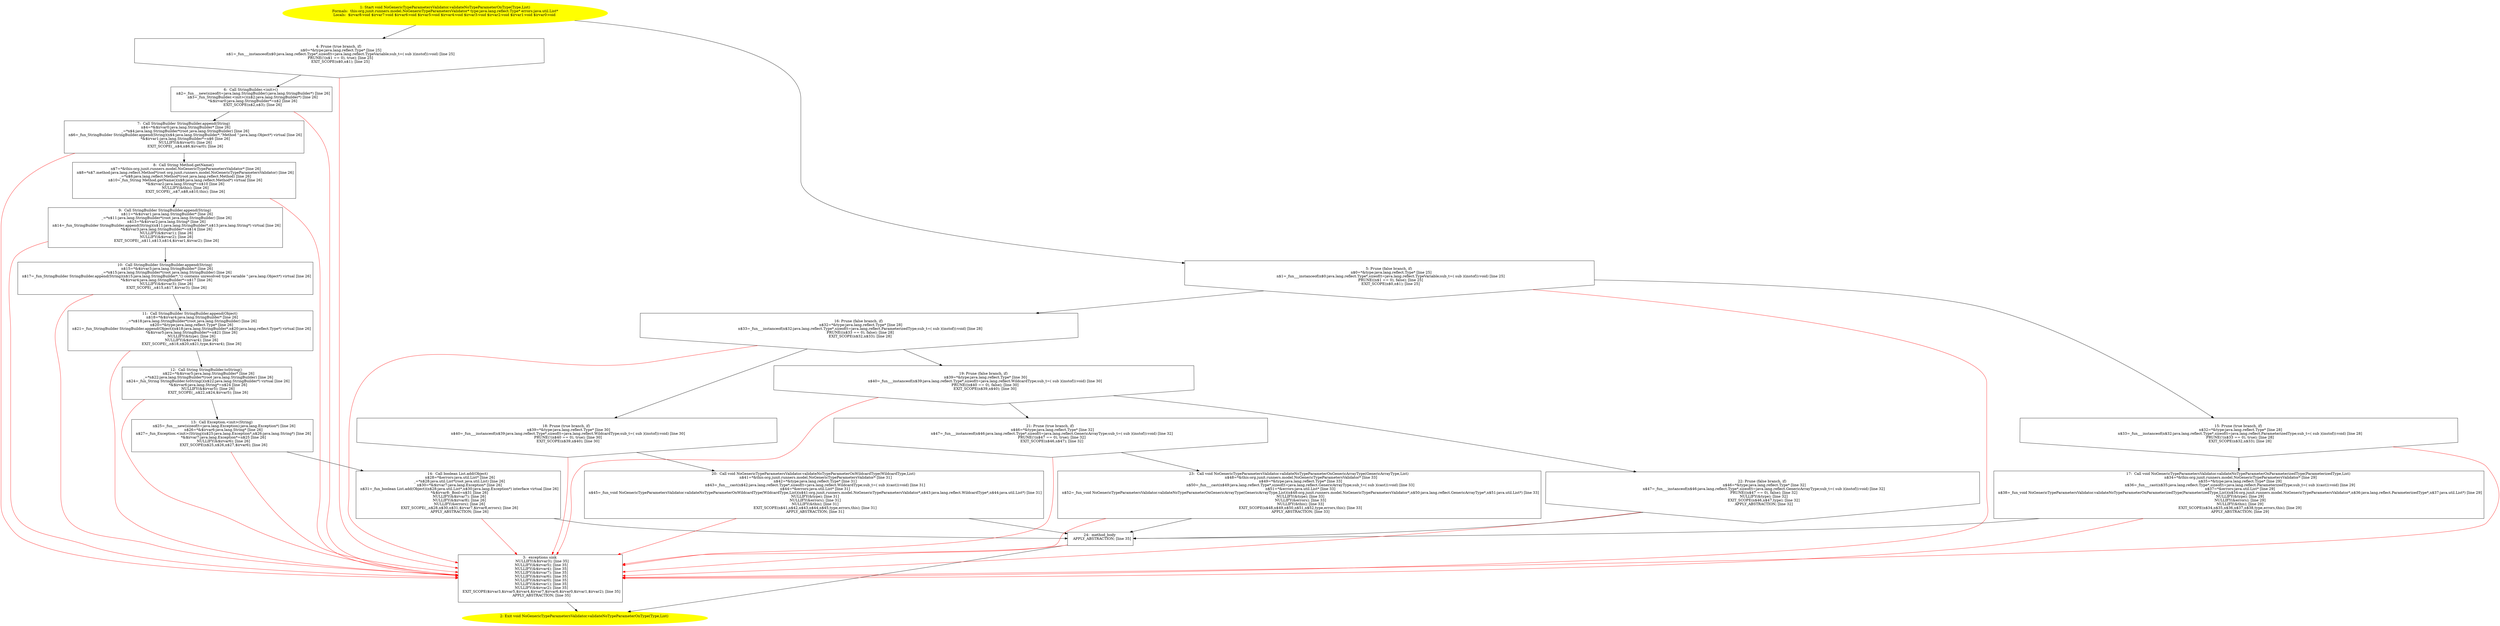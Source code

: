/* @generated */
digraph cfg {
"org.junit.runners.model.NoGenericTypeParametersValidator.validateNoTypeParameterOnType(java.lang.ref.2c2c96c562a610486c2ae596e5d0291f_1" [label="1: Start void NoGenericTypeParametersValidator.validateNoTypeParameterOnType(Type,List)\nFormals:  this:org.junit.runners.model.NoGenericTypeParametersValidator* type:java.lang.reflect.Type* errors:java.util.List*\nLocals:  $irvar8:void $irvar7:void $irvar6:void $irvar5:void $irvar4:void $irvar3:void $irvar2:void $irvar1:void $irvar0:void \n  " color=yellow style=filled]
	

	 "org.junit.runners.model.NoGenericTypeParametersValidator.validateNoTypeParameterOnType(java.lang.ref.2c2c96c562a610486c2ae596e5d0291f_1" -> "org.junit.runners.model.NoGenericTypeParametersValidator.validateNoTypeParameterOnType(java.lang.ref.2c2c96c562a610486c2ae596e5d0291f_4" ;
	 "org.junit.runners.model.NoGenericTypeParametersValidator.validateNoTypeParameterOnType(java.lang.ref.2c2c96c562a610486c2ae596e5d0291f_1" -> "org.junit.runners.model.NoGenericTypeParametersValidator.validateNoTypeParameterOnType(java.lang.ref.2c2c96c562a610486c2ae596e5d0291f_5" ;
"org.junit.runners.model.NoGenericTypeParametersValidator.validateNoTypeParameterOnType(java.lang.ref.2c2c96c562a610486c2ae596e5d0291f_2" [label="2: Exit void NoGenericTypeParametersValidator.validateNoTypeParameterOnType(Type,List) \n  " color=yellow style=filled]
	

"org.junit.runners.model.NoGenericTypeParametersValidator.validateNoTypeParameterOnType(java.lang.ref.2c2c96c562a610486c2ae596e5d0291f_3" [label="3:  exceptions sink \n   NULLIFY(&$irvar3); [line 35]\n  NULLIFY(&$irvar5); [line 35]\n  NULLIFY(&$irvar4); [line 35]\n  NULLIFY(&$irvar7); [line 35]\n  NULLIFY(&$irvar6); [line 35]\n  NULLIFY(&$irvar0); [line 35]\n  NULLIFY(&$irvar1); [line 35]\n  NULLIFY(&$irvar2); [line 35]\n  EXIT_SCOPE($irvar3,$irvar5,$irvar4,$irvar7,$irvar6,$irvar0,$irvar1,$irvar2); [line 35]\n  APPLY_ABSTRACTION; [line 35]\n " shape="box"]
	

	 "org.junit.runners.model.NoGenericTypeParametersValidator.validateNoTypeParameterOnType(java.lang.ref.2c2c96c562a610486c2ae596e5d0291f_3" -> "org.junit.runners.model.NoGenericTypeParametersValidator.validateNoTypeParameterOnType(java.lang.ref.2c2c96c562a610486c2ae596e5d0291f_2" ;
"org.junit.runners.model.NoGenericTypeParametersValidator.validateNoTypeParameterOnType(java.lang.ref.2c2c96c562a610486c2ae596e5d0291f_4" [label="4: Prune (true branch, if) \n   n$0=*&type:java.lang.reflect.Type* [line 25]\n  n$1=_fun___instanceof(n$0:java.lang.reflect.Type*,sizeof(t=java.lang.reflect.TypeVariable;sub_t=( sub )(instof)):void) [line 25]\n  PRUNE(!(n$1 == 0), true); [line 25]\n  EXIT_SCOPE(n$0,n$1); [line 25]\n " shape="invhouse"]
	

	 "org.junit.runners.model.NoGenericTypeParametersValidator.validateNoTypeParameterOnType(java.lang.ref.2c2c96c562a610486c2ae596e5d0291f_4" -> "org.junit.runners.model.NoGenericTypeParametersValidator.validateNoTypeParameterOnType(java.lang.ref.2c2c96c562a610486c2ae596e5d0291f_6" ;
	 "org.junit.runners.model.NoGenericTypeParametersValidator.validateNoTypeParameterOnType(java.lang.ref.2c2c96c562a610486c2ae596e5d0291f_4" -> "org.junit.runners.model.NoGenericTypeParametersValidator.validateNoTypeParameterOnType(java.lang.ref.2c2c96c562a610486c2ae596e5d0291f_3" [color="red" ];
"org.junit.runners.model.NoGenericTypeParametersValidator.validateNoTypeParameterOnType(java.lang.ref.2c2c96c562a610486c2ae596e5d0291f_5" [label="5: Prune (false branch, if) \n   n$0=*&type:java.lang.reflect.Type* [line 25]\n  n$1=_fun___instanceof(n$0:java.lang.reflect.Type*,sizeof(t=java.lang.reflect.TypeVariable;sub_t=( sub )(instof)):void) [line 25]\n  PRUNE((n$1 == 0), false); [line 25]\n  EXIT_SCOPE(n$0,n$1); [line 25]\n " shape="invhouse"]
	

	 "org.junit.runners.model.NoGenericTypeParametersValidator.validateNoTypeParameterOnType(java.lang.ref.2c2c96c562a610486c2ae596e5d0291f_5" -> "org.junit.runners.model.NoGenericTypeParametersValidator.validateNoTypeParameterOnType(java.lang.ref.2c2c96c562a610486c2ae596e5d0291f_15" ;
	 "org.junit.runners.model.NoGenericTypeParametersValidator.validateNoTypeParameterOnType(java.lang.ref.2c2c96c562a610486c2ae596e5d0291f_5" -> "org.junit.runners.model.NoGenericTypeParametersValidator.validateNoTypeParameterOnType(java.lang.ref.2c2c96c562a610486c2ae596e5d0291f_16" ;
	 "org.junit.runners.model.NoGenericTypeParametersValidator.validateNoTypeParameterOnType(java.lang.ref.2c2c96c562a610486c2ae596e5d0291f_5" -> "org.junit.runners.model.NoGenericTypeParametersValidator.validateNoTypeParameterOnType(java.lang.ref.2c2c96c562a610486c2ae596e5d0291f_3" [color="red" ];
"org.junit.runners.model.NoGenericTypeParametersValidator.validateNoTypeParameterOnType(java.lang.ref.2c2c96c562a610486c2ae596e5d0291f_6" [label="6:  Call StringBuilder.<init>() \n   n$2=_fun___new(sizeof(t=java.lang.StringBuilder):java.lang.StringBuilder*) [line 26]\n  n$3=_fun_StringBuilder.<init>()(n$2:java.lang.StringBuilder*) [line 26]\n  *&$irvar0:java.lang.StringBuilder*=n$2 [line 26]\n  EXIT_SCOPE(n$2,n$3); [line 26]\n " shape="box"]
	

	 "org.junit.runners.model.NoGenericTypeParametersValidator.validateNoTypeParameterOnType(java.lang.ref.2c2c96c562a610486c2ae596e5d0291f_6" -> "org.junit.runners.model.NoGenericTypeParametersValidator.validateNoTypeParameterOnType(java.lang.ref.2c2c96c562a610486c2ae596e5d0291f_7" ;
	 "org.junit.runners.model.NoGenericTypeParametersValidator.validateNoTypeParameterOnType(java.lang.ref.2c2c96c562a610486c2ae596e5d0291f_6" -> "org.junit.runners.model.NoGenericTypeParametersValidator.validateNoTypeParameterOnType(java.lang.ref.2c2c96c562a610486c2ae596e5d0291f_3" [color="red" ];
"org.junit.runners.model.NoGenericTypeParametersValidator.validateNoTypeParameterOnType(java.lang.ref.2c2c96c562a610486c2ae596e5d0291f_7" [label="7:  Call StringBuilder StringBuilder.append(String) \n   n$4=*&$irvar0:java.lang.StringBuilder* [line 26]\n  _=*n$4:java.lang.StringBuilder*(root java.lang.StringBuilder) [line 26]\n  n$6=_fun_StringBuilder StringBuilder.append(String)(n$4:java.lang.StringBuilder*,\"Method \":java.lang.Object*) virtual [line 26]\n  *&$irvar1:java.lang.StringBuilder*=n$6 [line 26]\n  NULLIFY(&$irvar0); [line 26]\n  EXIT_SCOPE(_,n$4,n$6,$irvar0); [line 26]\n " shape="box"]
	

	 "org.junit.runners.model.NoGenericTypeParametersValidator.validateNoTypeParameterOnType(java.lang.ref.2c2c96c562a610486c2ae596e5d0291f_7" -> "org.junit.runners.model.NoGenericTypeParametersValidator.validateNoTypeParameterOnType(java.lang.ref.2c2c96c562a610486c2ae596e5d0291f_8" ;
	 "org.junit.runners.model.NoGenericTypeParametersValidator.validateNoTypeParameterOnType(java.lang.ref.2c2c96c562a610486c2ae596e5d0291f_7" -> "org.junit.runners.model.NoGenericTypeParametersValidator.validateNoTypeParameterOnType(java.lang.ref.2c2c96c562a610486c2ae596e5d0291f_3" [color="red" ];
"org.junit.runners.model.NoGenericTypeParametersValidator.validateNoTypeParameterOnType(java.lang.ref.2c2c96c562a610486c2ae596e5d0291f_8" [label="8:  Call String Method.getName() \n   n$7=*&this:org.junit.runners.model.NoGenericTypeParametersValidator* [line 26]\n  n$8=*n$7.method:java.lang.reflect.Method*(root org.junit.runners.model.NoGenericTypeParametersValidator) [line 26]\n  _=*n$8:java.lang.reflect.Method*(root java.lang.reflect.Method) [line 26]\n  n$10=_fun_String Method.getName()(n$8:java.lang.reflect.Method*) virtual [line 26]\n  *&$irvar2:java.lang.String*=n$10 [line 26]\n  NULLIFY(&this); [line 26]\n  EXIT_SCOPE(_,n$7,n$8,n$10,this); [line 26]\n " shape="box"]
	

	 "org.junit.runners.model.NoGenericTypeParametersValidator.validateNoTypeParameterOnType(java.lang.ref.2c2c96c562a610486c2ae596e5d0291f_8" -> "org.junit.runners.model.NoGenericTypeParametersValidator.validateNoTypeParameterOnType(java.lang.ref.2c2c96c562a610486c2ae596e5d0291f_9" ;
	 "org.junit.runners.model.NoGenericTypeParametersValidator.validateNoTypeParameterOnType(java.lang.ref.2c2c96c562a610486c2ae596e5d0291f_8" -> "org.junit.runners.model.NoGenericTypeParametersValidator.validateNoTypeParameterOnType(java.lang.ref.2c2c96c562a610486c2ae596e5d0291f_3" [color="red" ];
"org.junit.runners.model.NoGenericTypeParametersValidator.validateNoTypeParameterOnType(java.lang.ref.2c2c96c562a610486c2ae596e5d0291f_9" [label="9:  Call StringBuilder StringBuilder.append(String) \n   n$11=*&$irvar1:java.lang.StringBuilder* [line 26]\n  _=*n$11:java.lang.StringBuilder*(root java.lang.StringBuilder) [line 26]\n  n$13=*&$irvar2:java.lang.String* [line 26]\n  n$14=_fun_StringBuilder StringBuilder.append(String)(n$11:java.lang.StringBuilder*,n$13:java.lang.String*) virtual [line 26]\n  *&$irvar3:java.lang.StringBuilder*=n$14 [line 26]\n  NULLIFY(&$irvar1); [line 26]\n  NULLIFY(&$irvar2); [line 26]\n  EXIT_SCOPE(_,n$11,n$13,n$14,$irvar1,$irvar2); [line 26]\n " shape="box"]
	

	 "org.junit.runners.model.NoGenericTypeParametersValidator.validateNoTypeParameterOnType(java.lang.ref.2c2c96c562a610486c2ae596e5d0291f_9" -> "org.junit.runners.model.NoGenericTypeParametersValidator.validateNoTypeParameterOnType(java.lang.ref.2c2c96c562a610486c2ae596e5d0291f_10" ;
	 "org.junit.runners.model.NoGenericTypeParametersValidator.validateNoTypeParameterOnType(java.lang.ref.2c2c96c562a610486c2ae596e5d0291f_9" -> "org.junit.runners.model.NoGenericTypeParametersValidator.validateNoTypeParameterOnType(java.lang.ref.2c2c96c562a610486c2ae596e5d0291f_3" [color="red" ];
"org.junit.runners.model.NoGenericTypeParametersValidator.validateNoTypeParameterOnType(java.lang.ref.2c2c96c562a610486c2ae596e5d0291f_10" [label="10:  Call StringBuilder StringBuilder.append(String) \n   n$15=*&$irvar3:java.lang.StringBuilder* [line 26]\n  _=*n$15:java.lang.StringBuilder*(root java.lang.StringBuilder) [line 26]\n  n$17=_fun_StringBuilder StringBuilder.append(String)(n$15:java.lang.StringBuilder*,\"() contains unresolved type variable \":java.lang.Object*) virtual [line 26]\n  *&$irvar4:java.lang.StringBuilder*=n$17 [line 26]\n  NULLIFY(&$irvar3); [line 26]\n  EXIT_SCOPE(_,n$15,n$17,$irvar3); [line 26]\n " shape="box"]
	

	 "org.junit.runners.model.NoGenericTypeParametersValidator.validateNoTypeParameterOnType(java.lang.ref.2c2c96c562a610486c2ae596e5d0291f_10" -> "org.junit.runners.model.NoGenericTypeParametersValidator.validateNoTypeParameterOnType(java.lang.ref.2c2c96c562a610486c2ae596e5d0291f_11" ;
	 "org.junit.runners.model.NoGenericTypeParametersValidator.validateNoTypeParameterOnType(java.lang.ref.2c2c96c562a610486c2ae596e5d0291f_10" -> "org.junit.runners.model.NoGenericTypeParametersValidator.validateNoTypeParameterOnType(java.lang.ref.2c2c96c562a610486c2ae596e5d0291f_3" [color="red" ];
"org.junit.runners.model.NoGenericTypeParametersValidator.validateNoTypeParameterOnType(java.lang.ref.2c2c96c562a610486c2ae596e5d0291f_11" [label="11:  Call StringBuilder StringBuilder.append(Object) \n   n$18=*&$irvar4:java.lang.StringBuilder* [line 26]\n  _=*n$18:java.lang.StringBuilder*(root java.lang.StringBuilder) [line 26]\n  n$20=*&type:java.lang.reflect.Type* [line 26]\n  n$21=_fun_StringBuilder StringBuilder.append(Object)(n$18:java.lang.StringBuilder*,n$20:java.lang.reflect.Type*) virtual [line 26]\n  *&$irvar5:java.lang.StringBuilder*=n$21 [line 26]\n  NULLIFY(&type); [line 26]\n  NULLIFY(&$irvar4); [line 26]\n  EXIT_SCOPE(_,n$18,n$20,n$21,type,$irvar4); [line 26]\n " shape="box"]
	

	 "org.junit.runners.model.NoGenericTypeParametersValidator.validateNoTypeParameterOnType(java.lang.ref.2c2c96c562a610486c2ae596e5d0291f_11" -> "org.junit.runners.model.NoGenericTypeParametersValidator.validateNoTypeParameterOnType(java.lang.ref.2c2c96c562a610486c2ae596e5d0291f_12" ;
	 "org.junit.runners.model.NoGenericTypeParametersValidator.validateNoTypeParameterOnType(java.lang.ref.2c2c96c562a610486c2ae596e5d0291f_11" -> "org.junit.runners.model.NoGenericTypeParametersValidator.validateNoTypeParameterOnType(java.lang.ref.2c2c96c562a610486c2ae596e5d0291f_3" [color="red" ];
"org.junit.runners.model.NoGenericTypeParametersValidator.validateNoTypeParameterOnType(java.lang.ref.2c2c96c562a610486c2ae596e5d0291f_12" [label="12:  Call String StringBuilder.toString() \n   n$22=*&$irvar5:java.lang.StringBuilder* [line 26]\n  _=*n$22:java.lang.StringBuilder*(root java.lang.StringBuilder) [line 26]\n  n$24=_fun_String StringBuilder.toString()(n$22:java.lang.StringBuilder*) virtual [line 26]\n  *&$irvar6:java.lang.String*=n$24 [line 26]\n  NULLIFY(&$irvar5); [line 26]\n  EXIT_SCOPE(_,n$22,n$24,$irvar5); [line 26]\n " shape="box"]
	

	 "org.junit.runners.model.NoGenericTypeParametersValidator.validateNoTypeParameterOnType(java.lang.ref.2c2c96c562a610486c2ae596e5d0291f_12" -> "org.junit.runners.model.NoGenericTypeParametersValidator.validateNoTypeParameterOnType(java.lang.ref.2c2c96c562a610486c2ae596e5d0291f_13" ;
	 "org.junit.runners.model.NoGenericTypeParametersValidator.validateNoTypeParameterOnType(java.lang.ref.2c2c96c562a610486c2ae596e5d0291f_12" -> "org.junit.runners.model.NoGenericTypeParametersValidator.validateNoTypeParameterOnType(java.lang.ref.2c2c96c562a610486c2ae596e5d0291f_3" [color="red" ];
"org.junit.runners.model.NoGenericTypeParametersValidator.validateNoTypeParameterOnType(java.lang.ref.2c2c96c562a610486c2ae596e5d0291f_13" [label="13:  Call Exception.<init>(String) \n   n$25=_fun___new(sizeof(t=java.lang.Exception):java.lang.Exception*) [line 26]\n  n$26=*&$irvar6:java.lang.String* [line 26]\n  n$27=_fun_Exception.<init>(String)(n$25:java.lang.Exception*,n$26:java.lang.String*) [line 26]\n  *&$irvar7:java.lang.Exception*=n$25 [line 26]\n  NULLIFY(&$irvar6); [line 26]\n  EXIT_SCOPE(n$25,n$26,n$27,$irvar6); [line 26]\n " shape="box"]
	

	 "org.junit.runners.model.NoGenericTypeParametersValidator.validateNoTypeParameterOnType(java.lang.ref.2c2c96c562a610486c2ae596e5d0291f_13" -> "org.junit.runners.model.NoGenericTypeParametersValidator.validateNoTypeParameterOnType(java.lang.ref.2c2c96c562a610486c2ae596e5d0291f_14" ;
	 "org.junit.runners.model.NoGenericTypeParametersValidator.validateNoTypeParameterOnType(java.lang.ref.2c2c96c562a610486c2ae596e5d0291f_13" -> "org.junit.runners.model.NoGenericTypeParametersValidator.validateNoTypeParameterOnType(java.lang.ref.2c2c96c562a610486c2ae596e5d0291f_3" [color="red" ];
"org.junit.runners.model.NoGenericTypeParametersValidator.validateNoTypeParameterOnType(java.lang.ref.2c2c96c562a610486c2ae596e5d0291f_14" [label="14:  Call boolean List.add(Object) \n   n$28=*&errors:java.util.List* [line 26]\n  _=*n$28:java.util.List*(root java.util.List) [line 26]\n  n$30=*&$irvar7:java.lang.Exception* [line 26]\n  n$31=_fun_boolean List.add(Object)(n$28:java.util.List*,n$30:java.lang.Exception*) interface virtual [line 26]\n  *&$irvar8:_Bool=n$31 [line 26]\n  NULLIFY(&$irvar7); [line 26]\n  NULLIFY(&$irvar8); [line 26]\n  NULLIFY(&errors); [line 26]\n  EXIT_SCOPE(_,n$28,n$30,n$31,$irvar7,$irvar8,errors); [line 26]\n  APPLY_ABSTRACTION; [line 26]\n " shape="box"]
	

	 "org.junit.runners.model.NoGenericTypeParametersValidator.validateNoTypeParameterOnType(java.lang.ref.2c2c96c562a610486c2ae596e5d0291f_14" -> "org.junit.runners.model.NoGenericTypeParametersValidator.validateNoTypeParameterOnType(java.lang.ref.2c2c96c562a610486c2ae596e5d0291f_24" ;
	 "org.junit.runners.model.NoGenericTypeParametersValidator.validateNoTypeParameterOnType(java.lang.ref.2c2c96c562a610486c2ae596e5d0291f_14" -> "org.junit.runners.model.NoGenericTypeParametersValidator.validateNoTypeParameterOnType(java.lang.ref.2c2c96c562a610486c2ae596e5d0291f_3" [color="red" ];
"org.junit.runners.model.NoGenericTypeParametersValidator.validateNoTypeParameterOnType(java.lang.ref.2c2c96c562a610486c2ae596e5d0291f_15" [label="15: Prune (true branch, if) \n   n$32=*&type:java.lang.reflect.Type* [line 28]\n  n$33=_fun___instanceof(n$32:java.lang.reflect.Type*,sizeof(t=java.lang.reflect.ParameterizedType;sub_t=( sub )(instof)):void) [line 28]\n  PRUNE(!(n$33 == 0), true); [line 28]\n  EXIT_SCOPE(n$32,n$33); [line 28]\n " shape="invhouse"]
	

	 "org.junit.runners.model.NoGenericTypeParametersValidator.validateNoTypeParameterOnType(java.lang.ref.2c2c96c562a610486c2ae596e5d0291f_15" -> "org.junit.runners.model.NoGenericTypeParametersValidator.validateNoTypeParameterOnType(java.lang.ref.2c2c96c562a610486c2ae596e5d0291f_17" ;
	 "org.junit.runners.model.NoGenericTypeParametersValidator.validateNoTypeParameterOnType(java.lang.ref.2c2c96c562a610486c2ae596e5d0291f_15" -> "org.junit.runners.model.NoGenericTypeParametersValidator.validateNoTypeParameterOnType(java.lang.ref.2c2c96c562a610486c2ae596e5d0291f_3" [color="red" ];
"org.junit.runners.model.NoGenericTypeParametersValidator.validateNoTypeParameterOnType(java.lang.ref.2c2c96c562a610486c2ae596e5d0291f_16" [label="16: Prune (false branch, if) \n   n$32=*&type:java.lang.reflect.Type* [line 28]\n  n$33=_fun___instanceof(n$32:java.lang.reflect.Type*,sizeof(t=java.lang.reflect.ParameterizedType;sub_t=( sub )(instof)):void) [line 28]\n  PRUNE((n$33 == 0), false); [line 28]\n  EXIT_SCOPE(n$32,n$33); [line 28]\n " shape="invhouse"]
	

	 "org.junit.runners.model.NoGenericTypeParametersValidator.validateNoTypeParameterOnType(java.lang.ref.2c2c96c562a610486c2ae596e5d0291f_16" -> "org.junit.runners.model.NoGenericTypeParametersValidator.validateNoTypeParameterOnType(java.lang.ref.2c2c96c562a610486c2ae596e5d0291f_18" ;
	 "org.junit.runners.model.NoGenericTypeParametersValidator.validateNoTypeParameterOnType(java.lang.ref.2c2c96c562a610486c2ae596e5d0291f_16" -> "org.junit.runners.model.NoGenericTypeParametersValidator.validateNoTypeParameterOnType(java.lang.ref.2c2c96c562a610486c2ae596e5d0291f_19" ;
	 "org.junit.runners.model.NoGenericTypeParametersValidator.validateNoTypeParameterOnType(java.lang.ref.2c2c96c562a610486c2ae596e5d0291f_16" -> "org.junit.runners.model.NoGenericTypeParametersValidator.validateNoTypeParameterOnType(java.lang.ref.2c2c96c562a610486c2ae596e5d0291f_3" [color="red" ];
"org.junit.runners.model.NoGenericTypeParametersValidator.validateNoTypeParameterOnType(java.lang.ref.2c2c96c562a610486c2ae596e5d0291f_17" [label="17:  Call void NoGenericTypeParametersValidator.validateNoTypeParameterOnParameterizedType(ParameterizedType,List) \n   n$34=*&this:org.junit.runners.model.NoGenericTypeParametersValidator* [line 29]\n  n$35=*&type:java.lang.reflect.Type* [line 29]\n  n$36=_fun___cast(n$35:java.lang.reflect.Type*,sizeof(t=java.lang.reflect.ParameterizedType;sub_t=( sub )(cast)):void) [line 29]\n  n$37=*&errors:java.util.List* [line 29]\n  n$38=_fun_void NoGenericTypeParametersValidator.validateNoTypeParameterOnParameterizedType(ParameterizedType,List)(n$34:org.junit.runners.model.NoGenericTypeParametersValidator*,n$36:java.lang.reflect.ParameterizedType*,n$37:java.util.List*) [line 29]\n  NULLIFY(&type); [line 29]\n  NULLIFY(&errors); [line 29]\n  NULLIFY(&this); [line 29]\n  EXIT_SCOPE(n$34,n$35,n$36,n$37,n$38,type,errors,this); [line 29]\n  APPLY_ABSTRACTION; [line 29]\n " shape="box"]
	

	 "org.junit.runners.model.NoGenericTypeParametersValidator.validateNoTypeParameterOnType(java.lang.ref.2c2c96c562a610486c2ae596e5d0291f_17" -> "org.junit.runners.model.NoGenericTypeParametersValidator.validateNoTypeParameterOnType(java.lang.ref.2c2c96c562a610486c2ae596e5d0291f_24" ;
	 "org.junit.runners.model.NoGenericTypeParametersValidator.validateNoTypeParameterOnType(java.lang.ref.2c2c96c562a610486c2ae596e5d0291f_17" -> "org.junit.runners.model.NoGenericTypeParametersValidator.validateNoTypeParameterOnType(java.lang.ref.2c2c96c562a610486c2ae596e5d0291f_3" [color="red" ];
"org.junit.runners.model.NoGenericTypeParametersValidator.validateNoTypeParameterOnType(java.lang.ref.2c2c96c562a610486c2ae596e5d0291f_18" [label="18: Prune (true branch, if) \n   n$39=*&type:java.lang.reflect.Type* [line 30]\n  n$40=_fun___instanceof(n$39:java.lang.reflect.Type*,sizeof(t=java.lang.reflect.WildcardType;sub_t=( sub )(instof)):void) [line 30]\n  PRUNE(!(n$40 == 0), true); [line 30]\n  EXIT_SCOPE(n$39,n$40); [line 30]\n " shape="invhouse"]
	

	 "org.junit.runners.model.NoGenericTypeParametersValidator.validateNoTypeParameterOnType(java.lang.ref.2c2c96c562a610486c2ae596e5d0291f_18" -> "org.junit.runners.model.NoGenericTypeParametersValidator.validateNoTypeParameterOnType(java.lang.ref.2c2c96c562a610486c2ae596e5d0291f_20" ;
	 "org.junit.runners.model.NoGenericTypeParametersValidator.validateNoTypeParameterOnType(java.lang.ref.2c2c96c562a610486c2ae596e5d0291f_18" -> "org.junit.runners.model.NoGenericTypeParametersValidator.validateNoTypeParameterOnType(java.lang.ref.2c2c96c562a610486c2ae596e5d0291f_3" [color="red" ];
"org.junit.runners.model.NoGenericTypeParametersValidator.validateNoTypeParameterOnType(java.lang.ref.2c2c96c562a610486c2ae596e5d0291f_19" [label="19: Prune (false branch, if) \n   n$39=*&type:java.lang.reflect.Type* [line 30]\n  n$40=_fun___instanceof(n$39:java.lang.reflect.Type*,sizeof(t=java.lang.reflect.WildcardType;sub_t=( sub )(instof)):void) [line 30]\n  PRUNE((n$40 == 0), false); [line 30]\n  EXIT_SCOPE(n$39,n$40); [line 30]\n " shape="invhouse"]
	

	 "org.junit.runners.model.NoGenericTypeParametersValidator.validateNoTypeParameterOnType(java.lang.ref.2c2c96c562a610486c2ae596e5d0291f_19" -> "org.junit.runners.model.NoGenericTypeParametersValidator.validateNoTypeParameterOnType(java.lang.ref.2c2c96c562a610486c2ae596e5d0291f_21" ;
	 "org.junit.runners.model.NoGenericTypeParametersValidator.validateNoTypeParameterOnType(java.lang.ref.2c2c96c562a610486c2ae596e5d0291f_19" -> "org.junit.runners.model.NoGenericTypeParametersValidator.validateNoTypeParameterOnType(java.lang.ref.2c2c96c562a610486c2ae596e5d0291f_22" ;
	 "org.junit.runners.model.NoGenericTypeParametersValidator.validateNoTypeParameterOnType(java.lang.ref.2c2c96c562a610486c2ae596e5d0291f_19" -> "org.junit.runners.model.NoGenericTypeParametersValidator.validateNoTypeParameterOnType(java.lang.ref.2c2c96c562a610486c2ae596e5d0291f_3" [color="red" ];
"org.junit.runners.model.NoGenericTypeParametersValidator.validateNoTypeParameterOnType(java.lang.ref.2c2c96c562a610486c2ae596e5d0291f_20" [label="20:  Call void NoGenericTypeParametersValidator.validateNoTypeParameterOnWildcardType(WildcardType,List) \n   n$41=*&this:org.junit.runners.model.NoGenericTypeParametersValidator* [line 31]\n  n$42=*&type:java.lang.reflect.Type* [line 31]\n  n$43=_fun___cast(n$42:java.lang.reflect.Type*,sizeof(t=java.lang.reflect.WildcardType;sub_t=( sub )(cast)):void) [line 31]\n  n$44=*&errors:java.util.List* [line 31]\n  n$45=_fun_void NoGenericTypeParametersValidator.validateNoTypeParameterOnWildcardType(WildcardType,List)(n$41:org.junit.runners.model.NoGenericTypeParametersValidator*,n$43:java.lang.reflect.WildcardType*,n$44:java.util.List*) [line 31]\n  NULLIFY(&type); [line 31]\n  NULLIFY(&errors); [line 31]\n  NULLIFY(&this); [line 31]\n  EXIT_SCOPE(n$41,n$42,n$43,n$44,n$45,type,errors,this); [line 31]\n  APPLY_ABSTRACTION; [line 31]\n " shape="box"]
	

	 "org.junit.runners.model.NoGenericTypeParametersValidator.validateNoTypeParameterOnType(java.lang.ref.2c2c96c562a610486c2ae596e5d0291f_20" -> "org.junit.runners.model.NoGenericTypeParametersValidator.validateNoTypeParameterOnType(java.lang.ref.2c2c96c562a610486c2ae596e5d0291f_24" ;
	 "org.junit.runners.model.NoGenericTypeParametersValidator.validateNoTypeParameterOnType(java.lang.ref.2c2c96c562a610486c2ae596e5d0291f_20" -> "org.junit.runners.model.NoGenericTypeParametersValidator.validateNoTypeParameterOnType(java.lang.ref.2c2c96c562a610486c2ae596e5d0291f_3" [color="red" ];
"org.junit.runners.model.NoGenericTypeParametersValidator.validateNoTypeParameterOnType(java.lang.ref.2c2c96c562a610486c2ae596e5d0291f_21" [label="21: Prune (true branch, if) \n   n$46=*&type:java.lang.reflect.Type* [line 32]\n  n$47=_fun___instanceof(n$46:java.lang.reflect.Type*,sizeof(t=java.lang.reflect.GenericArrayType;sub_t=( sub )(instof)):void) [line 32]\n  PRUNE(!(n$47 == 0), true); [line 32]\n  EXIT_SCOPE(n$46,n$47); [line 32]\n " shape="invhouse"]
	

	 "org.junit.runners.model.NoGenericTypeParametersValidator.validateNoTypeParameterOnType(java.lang.ref.2c2c96c562a610486c2ae596e5d0291f_21" -> "org.junit.runners.model.NoGenericTypeParametersValidator.validateNoTypeParameterOnType(java.lang.ref.2c2c96c562a610486c2ae596e5d0291f_23" ;
	 "org.junit.runners.model.NoGenericTypeParametersValidator.validateNoTypeParameterOnType(java.lang.ref.2c2c96c562a610486c2ae596e5d0291f_21" -> "org.junit.runners.model.NoGenericTypeParametersValidator.validateNoTypeParameterOnType(java.lang.ref.2c2c96c562a610486c2ae596e5d0291f_3" [color="red" ];
"org.junit.runners.model.NoGenericTypeParametersValidator.validateNoTypeParameterOnType(java.lang.ref.2c2c96c562a610486c2ae596e5d0291f_22" [label="22: Prune (false branch, if) \n   n$46=*&type:java.lang.reflect.Type* [line 32]\n  n$47=_fun___instanceof(n$46:java.lang.reflect.Type*,sizeof(t=java.lang.reflect.GenericArrayType;sub_t=( sub )(instof)):void) [line 32]\n  PRUNE((n$47 == 0), false); [line 32]\n  NULLIFY(&type); [line 32]\n  EXIT_SCOPE(n$46,n$47,type); [line 32]\n  APPLY_ABSTRACTION; [line 32]\n " shape="invhouse"]
	

	 "org.junit.runners.model.NoGenericTypeParametersValidator.validateNoTypeParameterOnType(java.lang.ref.2c2c96c562a610486c2ae596e5d0291f_22" -> "org.junit.runners.model.NoGenericTypeParametersValidator.validateNoTypeParameterOnType(java.lang.ref.2c2c96c562a610486c2ae596e5d0291f_24" ;
	 "org.junit.runners.model.NoGenericTypeParametersValidator.validateNoTypeParameterOnType(java.lang.ref.2c2c96c562a610486c2ae596e5d0291f_22" -> "org.junit.runners.model.NoGenericTypeParametersValidator.validateNoTypeParameterOnType(java.lang.ref.2c2c96c562a610486c2ae596e5d0291f_3" [color="red" ];
"org.junit.runners.model.NoGenericTypeParametersValidator.validateNoTypeParameterOnType(java.lang.ref.2c2c96c562a610486c2ae596e5d0291f_23" [label="23:  Call void NoGenericTypeParametersValidator.validateNoTypeParameterOnGenericArrayType(GenericArrayType,List) \n   n$48=*&this:org.junit.runners.model.NoGenericTypeParametersValidator* [line 33]\n  n$49=*&type:java.lang.reflect.Type* [line 33]\n  n$50=_fun___cast(n$49:java.lang.reflect.Type*,sizeof(t=java.lang.reflect.GenericArrayType;sub_t=( sub )(cast)):void) [line 33]\n  n$51=*&errors:java.util.List* [line 33]\n  n$52=_fun_void NoGenericTypeParametersValidator.validateNoTypeParameterOnGenericArrayType(GenericArrayType,List)(n$48:org.junit.runners.model.NoGenericTypeParametersValidator*,n$50:java.lang.reflect.GenericArrayType*,n$51:java.util.List*) [line 33]\n  NULLIFY(&type); [line 33]\n  NULLIFY(&errors); [line 33]\n  NULLIFY(&this); [line 33]\n  EXIT_SCOPE(n$48,n$49,n$50,n$51,n$52,type,errors,this); [line 33]\n  APPLY_ABSTRACTION; [line 33]\n " shape="box"]
	

	 "org.junit.runners.model.NoGenericTypeParametersValidator.validateNoTypeParameterOnType(java.lang.ref.2c2c96c562a610486c2ae596e5d0291f_23" -> "org.junit.runners.model.NoGenericTypeParametersValidator.validateNoTypeParameterOnType(java.lang.ref.2c2c96c562a610486c2ae596e5d0291f_24" ;
	 "org.junit.runners.model.NoGenericTypeParametersValidator.validateNoTypeParameterOnType(java.lang.ref.2c2c96c562a610486c2ae596e5d0291f_23" -> "org.junit.runners.model.NoGenericTypeParametersValidator.validateNoTypeParameterOnType(java.lang.ref.2c2c96c562a610486c2ae596e5d0291f_3" [color="red" ];
"org.junit.runners.model.NoGenericTypeParametersValidator.validateNoTypeParameterOnType(java.lang.ref.2c2c96c562a610486c2ae596e5d0291f_24" [label="24:  method_body \n   APPLY_ABSTRACTION; [line 35]\n " shape="box"]
	

	 "org.junit.runners.model.NoGenericTypeParametersValidator.validateNoTypeParameterOnType(java.lang.ref.2c2c96c562a610486c2ae596e5d0291f_24" -> "org.junit.runners.model.NoGenericTypeParametersValidator.validateNoTypeParameterOnType(java.lang.ref.2c2c96c562a610486c2ae596e5d0291f_2" ;
	 "org.junit.runners.model.NoGenericTypeParametersValidator.validateNoTypeParameterOnType(java.lang.ref.2c2c96c562a610486c2ae596e5d0291f_24" -> "org.junit.runners.model.NoGenericTypeParametersValidator.validateNoTypeParameterOnType(java.lang.ref.2c2c96c562a610486c2ae596e5d0291f_3" [color="red" ];
}
